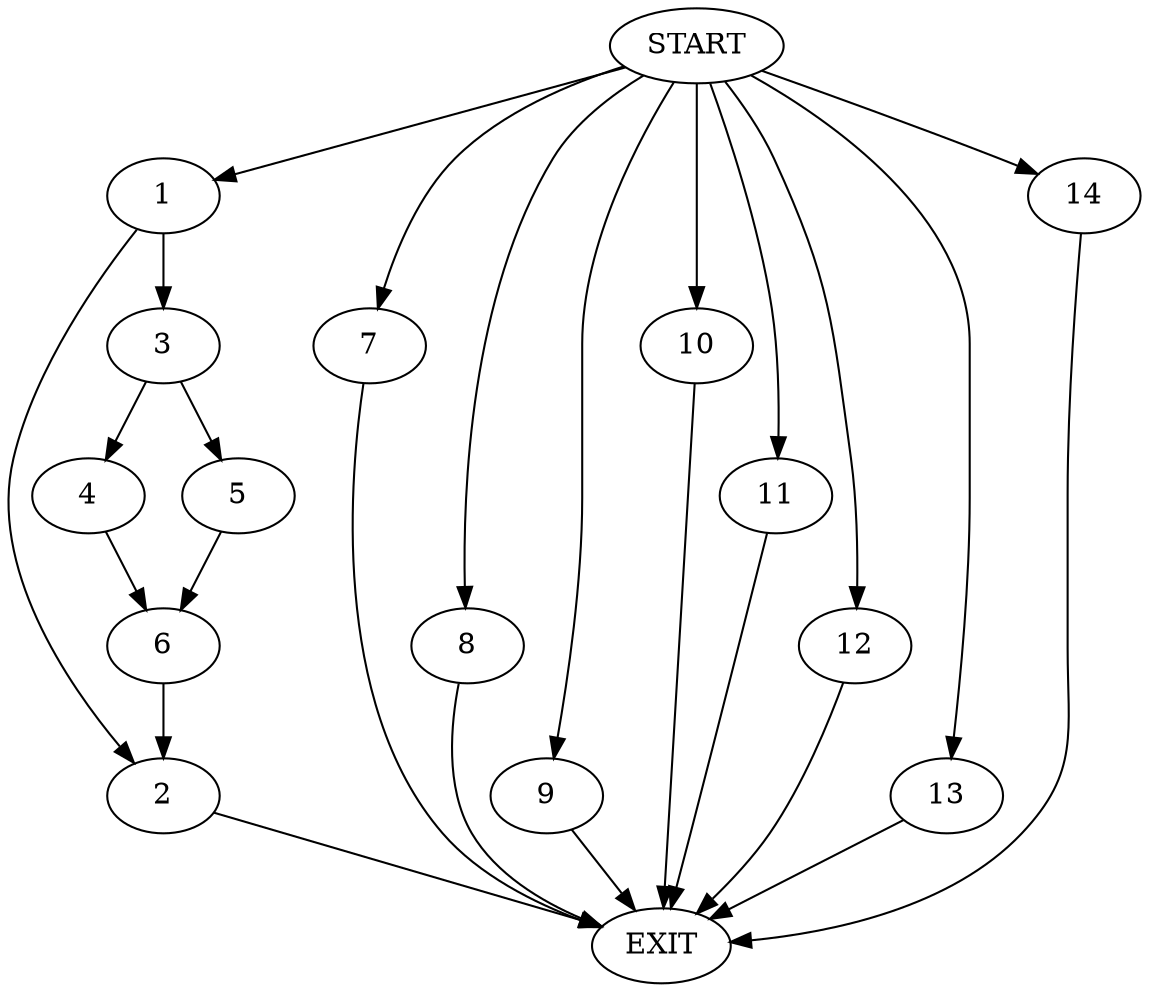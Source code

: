 digraph {
0 [label="START"]
15 [label="EXIT"]
0 -> 1
1 -> 2
1 -> 3
3 -> 4
3 -> 5
2 -> 15
5 -> 6
4 -> 6
6 -> 2
0 -> 7
7 -> 15
0 -> 8
8 -> 15
0 -> 9
9 -> 15
0 -> 10
10 -> 15
0 -> 11
11 -> 15
0 -> 12
12 -> 15
0 -> 13
13 -> 15
0 -> 14
14 -> 15
}
